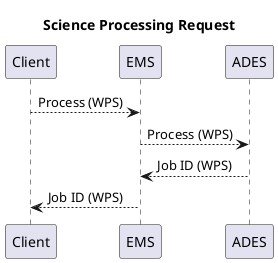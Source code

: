 @startuml
title Science Processing Request

Client --> EMS: Process (WPS)
EMS --> ADES: Process (WPS)
ADES --> EMS : Job ID (WPS)
EMS --> Client : Job ID (WPS)


@enduml
